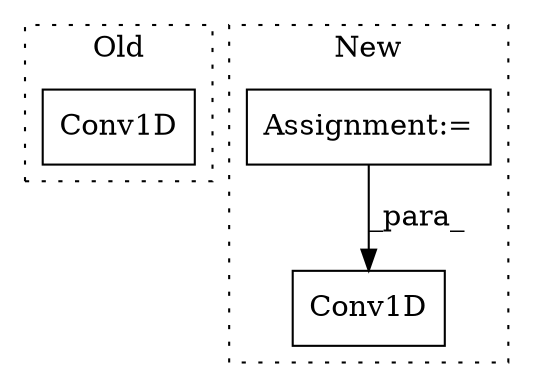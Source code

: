 digraph G {
subgraph cluster0 {
1 [label="Conv1D" a="32" s="7173,7186" l="7,1" shape="box"];
label = "Old";
style="dotted";
}
subgraph cluster1 {
2 [label="Conv1D" a="32" s="8587,8604" l="7,1" shape="box"];
3 [label="Assignment:=" a="7" s="8317" l="25" shape="box"];
label = "New";
style="dotted";
}
3 -> 2 [label="_para_"];
}